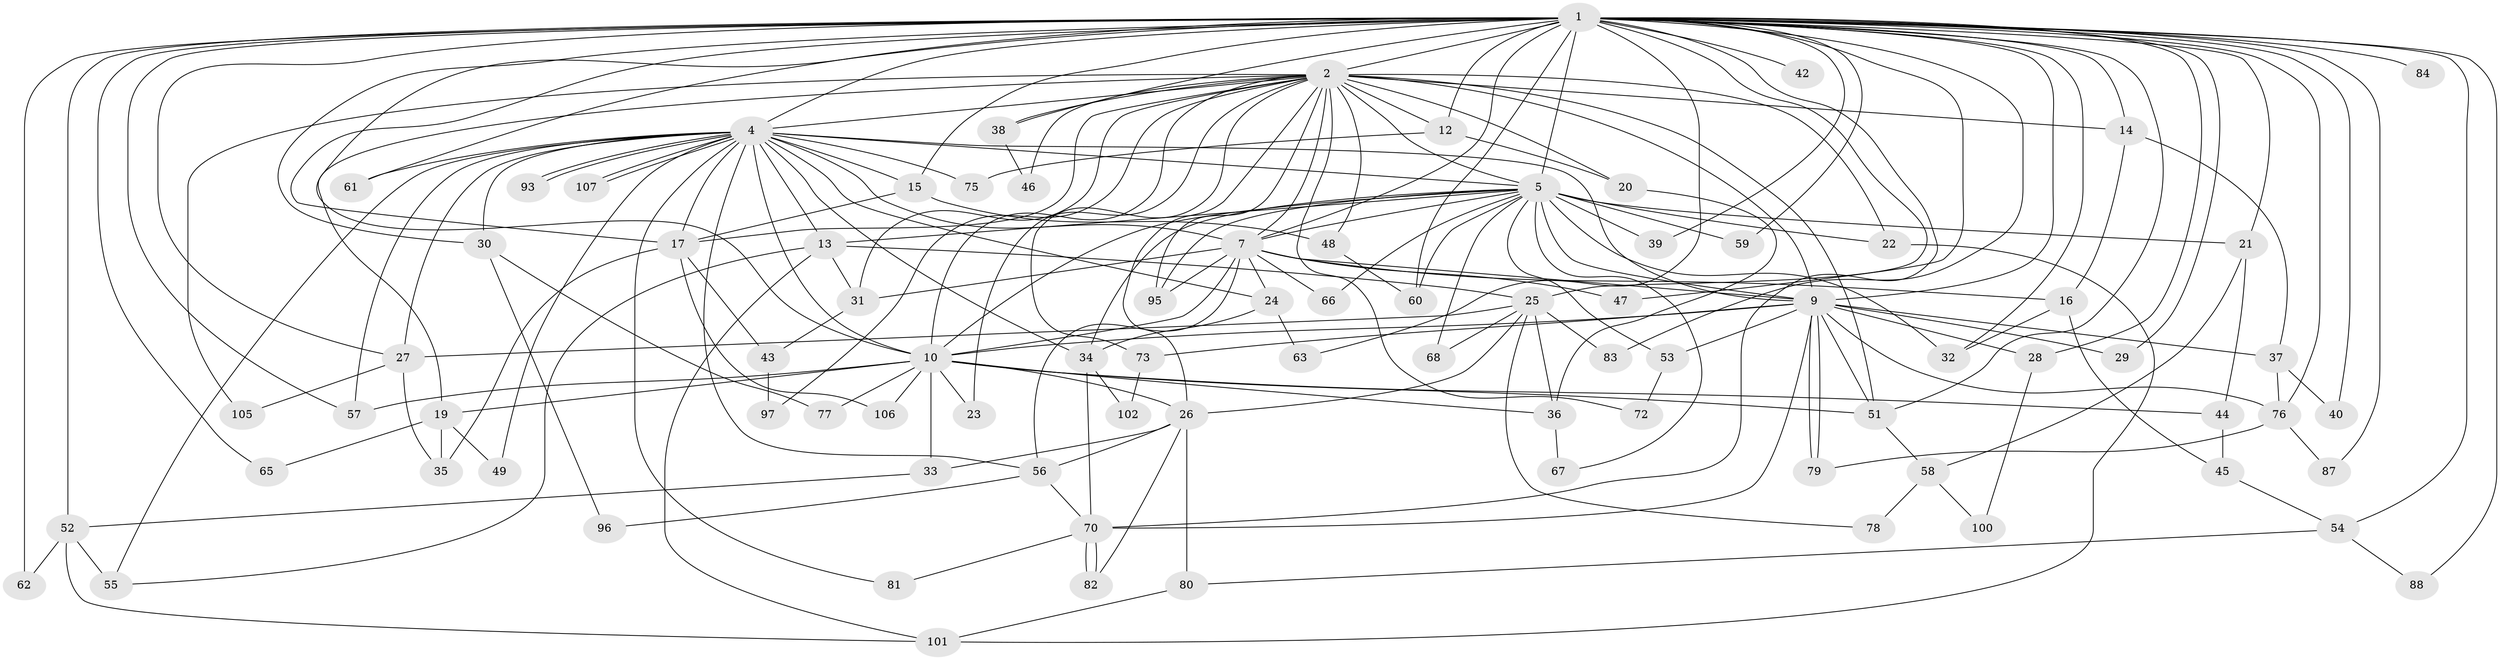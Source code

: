 // original degree distribution, {16: 0.00819672131147541, 30: 0.00819672131147541, 36: 0.00819672131147541, 27: 0.00819672131147541, 12: 0.00819672131147541, 15: 0.00819672131147541, 18: 0.00819672131147541, 20: 0.00819672131147541, 21: 0.00819672131147541, 19: 0.00819672131147541, 4: 0.14754098360655737, 6: 0.00819672131147541, 5: 0.040983606557377046, 7: 0.03278688524590164, 3: 0.20491803278688525, 2: 0.48360655737704916}
// Generated by graph-tools (version 1.1) at 2025/17/03/04/25 18:17:43]
// undirected, 85 vertices, 198 edges
graph export_dot {
graph [start="1"]
  node [color=gray90,style=filled];
  1 [super="+71+3"];
  2 [super="+98+11+121+111"];
  4 [super="+89"];
  5 [super="+8"];
  7;
  9 [super="+94"];
  10;
  12;
  13;
  14;
  15;
  16;
  17 [super="+18+99"];
  19;
  20;
  21;
  22;
  23;
  24;
  25 [super="+108"];
  26;
  27;
  28;
  29;
  30;
  31 [super="+69"];
  32;
  33;
  34 [super="+85"];
  35 [super="+117"];
  36;
  37;
  38;
  39;
  40;
  42;
  43 [super="+50"];
  44;
  45;
  46;
  47;
  48;
  49;
  51 [super="+86"];
  52 [super="+91"];
  53;
  54;
  55;
  56 [super="+64"];
  57 [super="+119"];
  58;
  59;
  60;
  61;
  62;
  63;
  65;
  66;
  67;
  68;
  70 [super="+104"];
  72;
  73 [super="+74"];
  75;
  76;
  77;
  78;
  79 [super="+113"];
  80;
  81;
  82 [super="+92"];
  83;
  84;
  87;
  88;
  93;
  95 [super="+120"];
  96;
  97;
  100;
  101 [super="+112+109"];
  102;
  105;
  106;
  107;
  1 -- 2 [weight=5];
  1 -- 4 [weight=3];
  1 -- 5 [weight=6];
  1 -- 7 [weight=4];
  1 -- 9 [weight=4];
  1 -- 10 [weight=3];
  1 -- 15 [weight=2];
  1 -- 28;
  1 -- 42 [weight=2];
  1 -- 47;
  1 -- 62;
  1 -- 87;
  1 -- 32;
  1 -- 12;
  1 -- 14;
  1 -- 17;
  1 -- 21;
  1 -- 25;
  1 -- 27;
  1 -- 29;
  1 -- 30;
  1 -- 38;
  1 -- 39;
  1 -- 40;
  1 -- 51;
  1 -- 52;
  1 -- 54;
  1 -- 57;
  1 -- 59;
  1 -- 60;
  1 -- 61;
  1 -- 63;
  1 -- 65;
  1 -- 70;
  1 -- 76;
  1 -- 83;
  1 -- 84 [weight=2];
  1 -- 88;
  2 -- 4;
  2 -- 5 [weight=2];
  2 -- 7 [weight=2];
  2 -- 9;
  2 -- 10;
  2 -- 12;
  2 -- 19;
  2 -- 20;
  2 -- 22;
  2 -- 23;
  2 -- 31;
  2 -- 38;
  2 -- 46;
  2 -- 48;
  2 -- 72;
  2 -- 73;
  2 -- 97;
  2 -- 105;
  2 -- 17;
  2 -- 95;
  2 -- 26;
  2 -- 14;
  2 -- 51;
  4 -- 5 [weight=2];
  4 -- 7;
  4 -- 9;
  4 -- 10;
  4 -- 13;
  4 -- 15;
  4 -- 24;
  4 -- 30;
  4 -- 34;
  4 -- 49;
  4 -- 55;
  4 -- 56;
  4 -- 57;
  4 -- 61;
  4 -- 75;
  4 -- 81;
  4 -- 93;
  4 -- 93;
  4 -- 107;
  4 -- 107;
  4 -- 27;
  4 -- 17;
  5 -- 7 [weight=2];
  5 -- 9 [weight=2];
  5 -- 10 [weight=2];
  5 -- 39 [weight=2];
  5 -- 66;
  5 -- 95;
  5 -- 67;
  5 -- 68;
  5 -- 13;
  5 -- 21;
  5 -- 22;
  5 -- 32;
  5 -- 34;
  5 -- 53;
  5 -- 59;
  5 -- 60;
  7 -- 9;
  7 -- 10;
  7 -- 16;
  7 -- 24;
  7 -- 31;
  7 -- 47;
  7 -- 66;
  7 -- 95;
  7 -- 56;
  9 -- 10;
  9 -- 28;
  9 -- 29;
  9 -- 37;
  9 -- 53;
  9 -- 70;
  9 -- 73 [weight=2];
  9 -- 76;
  9 -- 79;
  9 -- 79;
  9 -- 51;
  10 -- 19;
  10 -- 23;
  10 -- 26;
  10 -- 33;
  10 -- 36;
  10 -- 44;
  10 -- 51;
  10 -- 57;
  10 -- 77;
  10 -- 106;
  12 -- 20;
  12 -- 75;
  13 -- 25;
  13 -- 55;
  13 -- 101;
  13 -- 31;
  14 -- 16;
  14 -- 37;
  15 -- 17;
  15 -- 48;
  16 -- 32;
  16 -- 45;
  17 -- 35;
  17 -- 43 [weight=2];
  17 -- 106;
  19 -- 35;
  19 -- 49;
  19 -- 65;
  20 -- 36;
  21 -- 44;
  21 -- 58;
  22 -- 101;
  24 -- 63;
  24 -- 34;
  25 -- 27;
  25 -- 68;
  25 -- 78;
  25 -- 83;
  25 -- 26;
  25 -- 36;
  26 -- 33;
  26 -- 56;
  26 -- 80;
  26 -- 82;
  27 -- 105;
  27 -- 35;
  28 -- 100;
  30 -- 77;
  30 -- 96;
  31 -- 43;
  33 -- 52;
  34 -- 102;
  34 -- 70;
  36 -- 67;
  37 -- 40;
  37 -- 76;
  38 -- 46;
  43 -- 97;
  44 -- 45;
  45 -- 54;
  48 -- 60;
  51 -- 58;
  52 -- 62;
  52 -- 101;
  52 -- 55;
  53 -- 72;
  54 -- 80;
  54 -- 88;
  56 -- 96;
  56 -- 70;
  58 -- 78;
  58 -- 100;
  70 -- 81;
  70 -- 82;
  70 -- 82;
  73 -- 102;
  76 -- 87;
  76 -- 79;
  80 -- 101;
}
